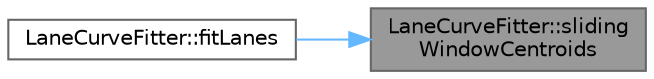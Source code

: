 digraph "LaneCurveFitter::slidingWindowCentroids"
{
 // LATEX_PDF_SIZE
  bgcolor="transparent";
  edge [fontname=Helvetica,fontsize=10,labelfontname=Helvetica,labelfontsize=10];
  node [fontname=Helvetica,fontsize=10,shape=box,height=0.2,width=0.4];
  rankdir="RL";
  Node1 [id="Node000001",label="LaneCurveFitter::sliding\lWindowCentroids",height=0.2,width=0.4,color="gray40", fillcolor="grey60", style="filled", fontcolor="black",tooltip=" "];
  Node1 -> Node2 [id="edge1_Node000001_Node000002",dir="back",color="steelblue1",style="solid",tooltip=" "];
  Node2 [id="Node000002",label="LaneCurveFitter::fitLanes",height=0.2,width=0.4,color="grey40", fillcolor="white", style="filled",URL="$classLaneCurveFitter.html#a5b5666f7c775b4d11dc7c5df011ca9ce",tooltip=" "];
}
